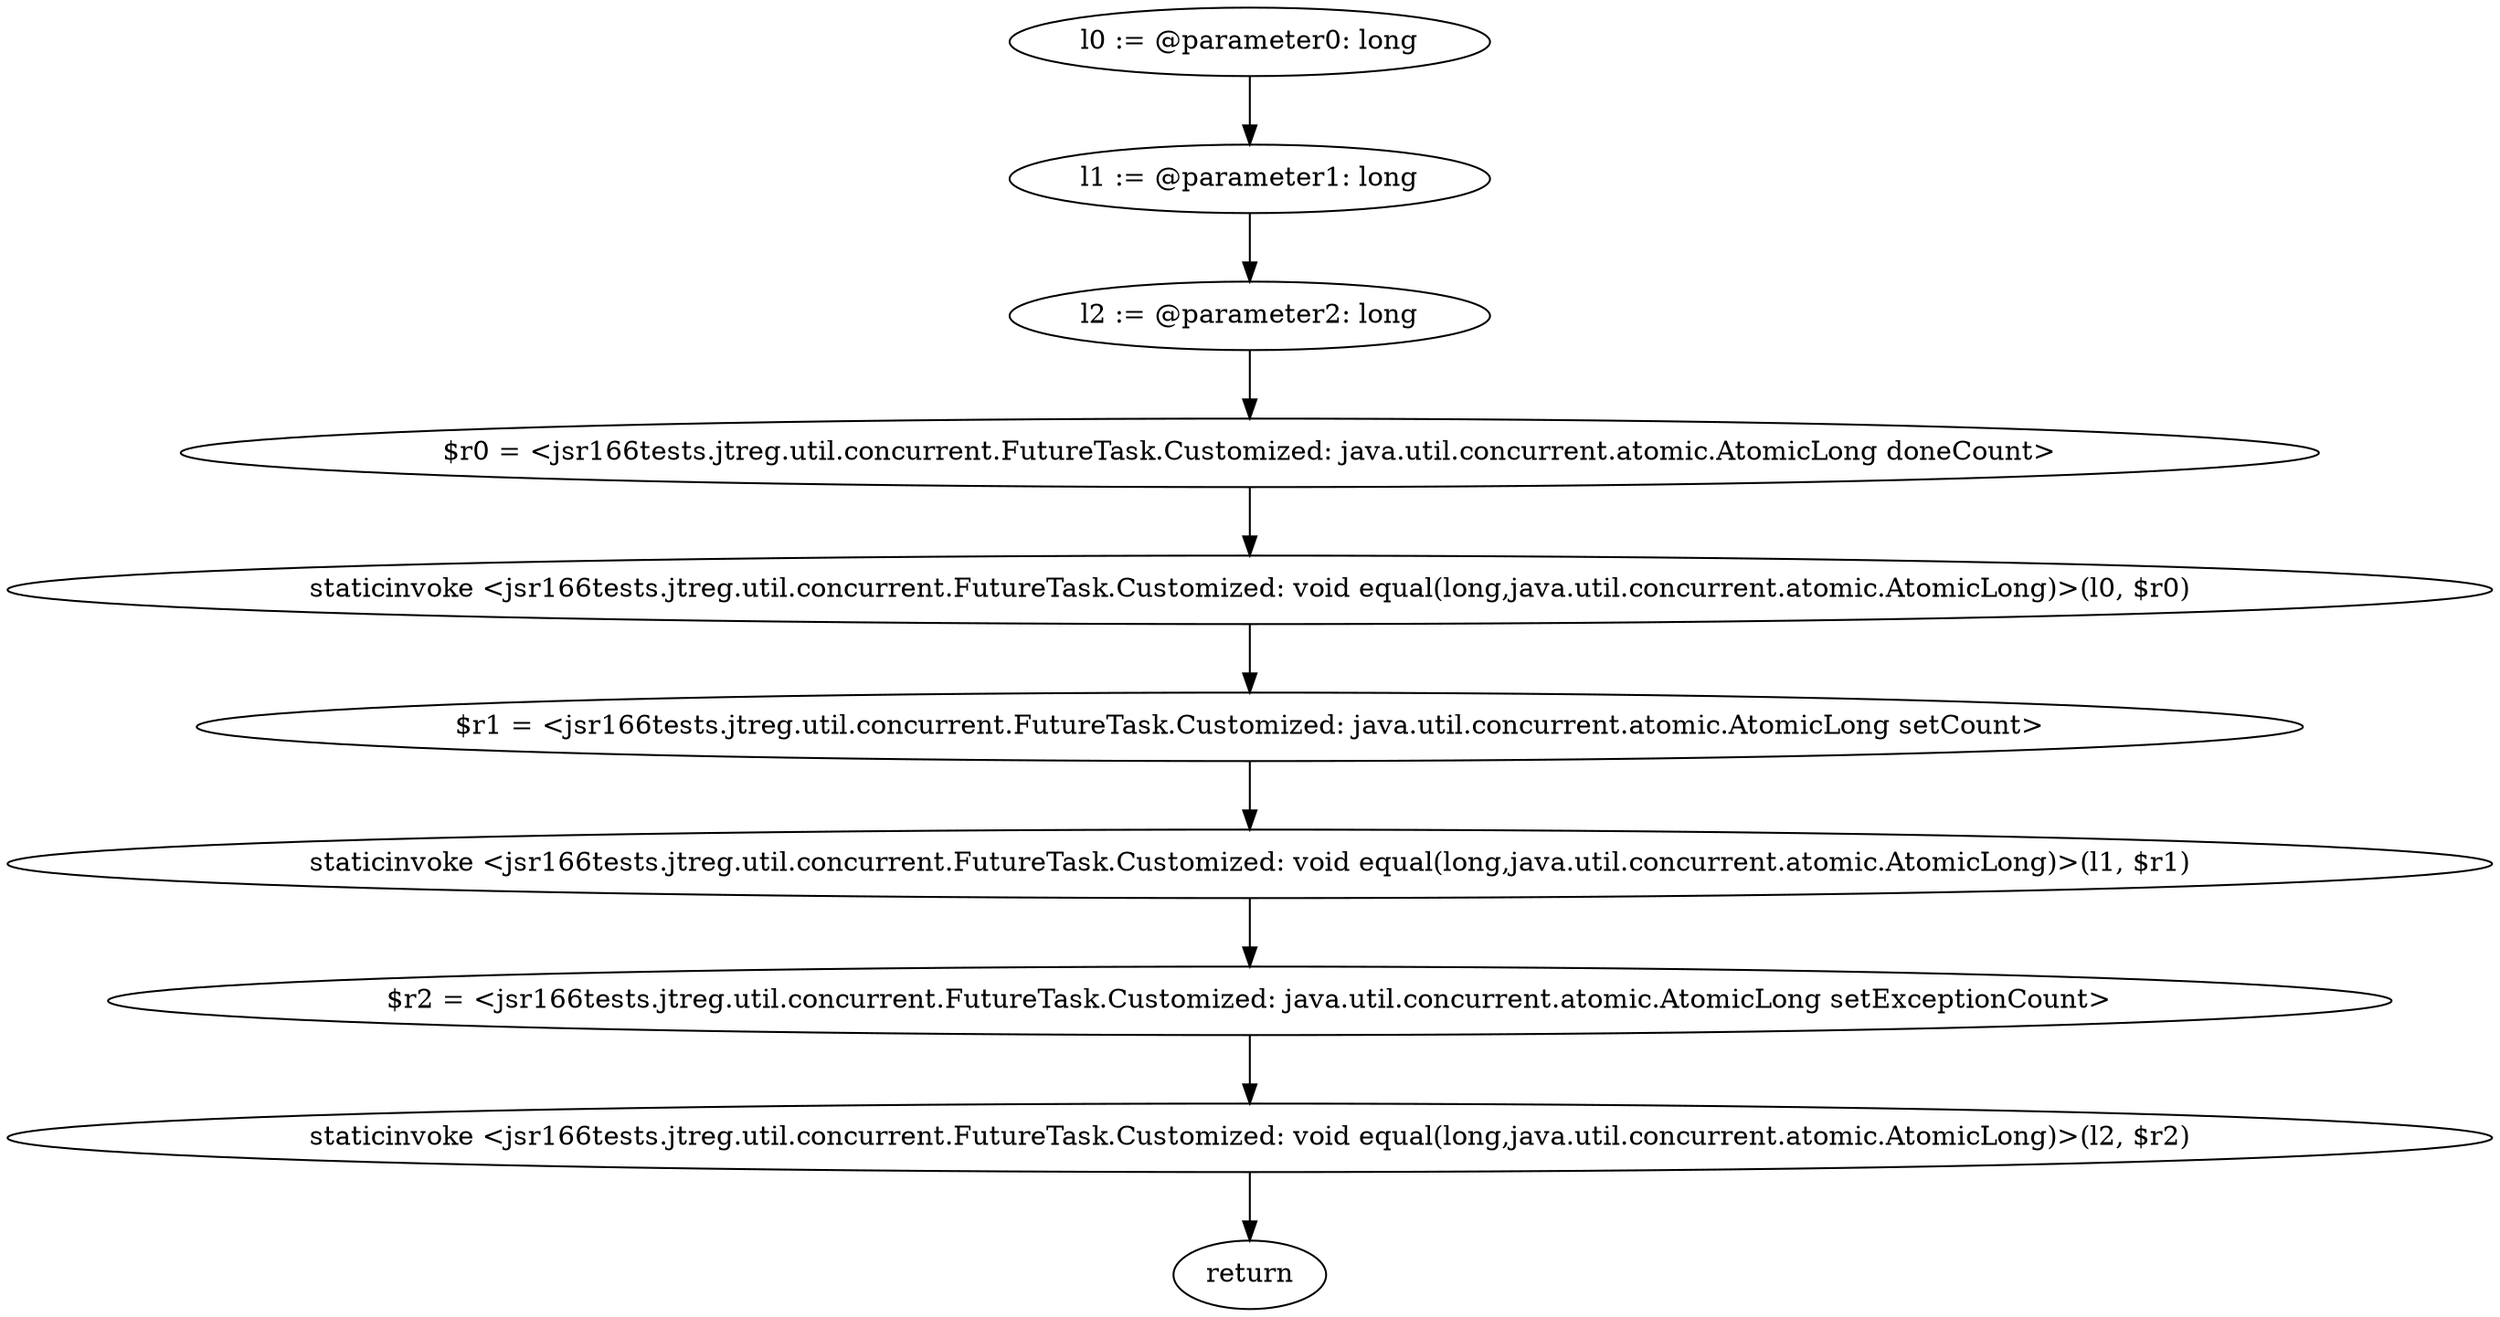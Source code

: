 digraph "unitGraph" {
    "l0 := @parameter0: long"
    "l1 := @parameter1: long"
    "l2 := @parameter2: long"
    "$r0 = <jsr166tests.jtreg.util.concurrent.FutureTask.Customized: java.util.concurrent.atomic.AtomicLong doneCount>"
    "staticinvoke <jsr166tests.jtreg.util.concurrent.FutureTask.Customized: void equal(long,java.util.concurrent.atomic.AtomicLong)>(l0, $r0)"
    "$r1 = <jsr166tests.jtreg.util.concurrent.FutureTask.Customized: java.util.concurrent.atomic.AtomicLong setCount>"
    "staticinvoke <jsr166tests.jtreg.util.concurrent.FutureTask.Customized: void equal(long,java.util.concurrent.atomic.AtomicLong)>(l1, $r1)"
    "$r2 = <jsr166tests.jtreg.util.concurrent.FutureTask.Customized: java.util.concurrent.atomic.AtomicLong setExceptionCount>"
    "staticinvoke <jsr166tests.jtreg.util.concurrent.FutureTask.Customized: void equal(long,java.util.concurrent.atomic.AtomicLong)>(l2, $r2)"
    "return"
    "l0 := @parameter0: long"->"l1 := @parameter1: long";
    "l1 := @parameter1: long"->"l2 := @parameter2: long";
    "l2 := @parameter2: long"->"$r0 = <jsr166tests.jtreg.util.concurrent.FutureTask.Customized: java.util.concurrent.atomic.AtomicLong doneCount>";
    "$r0 = <jsr166tests.jtreg.util.concurrent.FutureTask.Customized: java.util.concurrent.atomic.AtomicLong doneCount>"->"staticinvoke <jsr166tests.jtreg.util.concurrent.FutureTask.Customized: void equal(long,java.util.concurrent.atomic.AtomicLong)>(l0, $r0)";
    "staticinvoke <jsr166tests.jtreg.util.concurrent.FutureTask.Customized: void equal(long,java.util.concurrent.atomic.AtomicLong)>(l0, $r0)"->"$r1 = <jsr166tests.jtreg.util.concurrent.FutureTask.Customized: java.util.concurrent.atomic.AtomicLong setCount>";
    "$r1 = <jsr166tests.jtreg.util.concurrent.FutureTask.Customized: java.util.concurrent.atomic.AtomicLong setCount>"->"staticinvoke <jsr166tests.jtreg.util.concurrent.FutureTask.Customized: void equal(long,java.util.concurrent.atomic.AtomicLong)>(l1, $r1)";
    "staticinvoke <jsr166tests.jtreg.util.concurrent.FutureTask.Customized: void equal(long,java.util.concurrent.atomic.AtomicLong)>(l1, $r1)"->"$r2 = <jsr166tests.jtreg.util.concurrent.FutureTask.Customized: java.util.concurrent.atomic.AtomicLong setExceptionCount>";
    "$r2 = <jsr166tests.jtreg.util.concurrent.FutureTask.Customized: java.util.concurrent.atomic.AtomicLong setExceptionCount>"->"staticinvoke <jsr166tests.jtreg.util.concurrent.FutureTask.Customized: void equal(long,java.util.concurrent.atomic.AtomicLong)>(l2, $r2)";
    "staticinvoke <jsr166tests.jtreg.util.concurrent.FutureTask.Customized: void equal(long,java.util.concurrent.atomic.AtomicLong)>(l2, $r2)"->"return";
}
